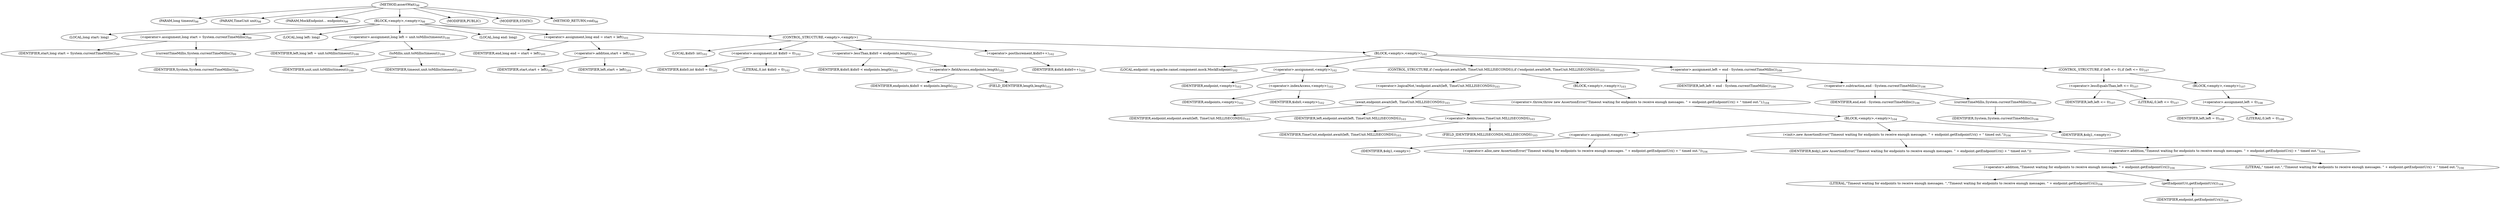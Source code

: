 digraph "assertWait" {  
"259" [label = <(METHOD,assertWait)<SUB>98</SUB>> ]
"260" [label = <(PARAM,long timeout)<SUB>98</SUB>> ]
"261" [label = <(PARAM,TimeUnit unit)<SUB>98</SUB>> ]
"262" [label = <(PARAM,MockEndpoint... endpoints)<SUB>98</SUB>> ]
"263" [label = <(BLOCK,&lt;empty&gt;,&lt;empty&gt;)<SUB>98</SUB>> ]
"264" [label = <(LOCAL,long start: long)> ]
"265" [label = <(&lt;operator&gt;.assignment,long start = System.currentTimeMillis())<SUB>99</SUB>> ]
"266" [label = <(IDENTIFIER,start,long start = System.currentTimeMillis())<SUB>99</SUB>> ]
"267" [label = <(currentTimeMillis,System.currentTimeMillis())<SUB>99</SUB>> ]
"268" [label = <(IDENTIFIER,System,System.currentTimeMillis())<SUB>99</SUB>> ]
"269" [label = <(LOCAL,long left: long)> ]
"270" [label = <(&lt;operator&gt;.assignment,long left = unit.toMillis(timeout))<SUB>100</SUB>> ]
"271" [label = <(IDENTIFIER,left,long left = unit.toMillis(timeout))<SUB>100</SUB>> ]
"272" [label = <(toMillis,unit.toMillis(timeout))<SUB>100</SUB>> ]
"273" [label = <(IDENTIFIER,unit,unit.toMillis(timeout))<SUB>100</SUB>> ]
"274" [label = <(IDENTIFIER,timeout,unit.toMillis(timeout))<SUB>100</SUB>> ]
"275" [label = <(LOCAL,long end: long)> ]
"276" [label = <(&lt;operator&gt;.assignment,long end = start + left)<SUB>101</SUB>> ]
"277" [label = <(IDENTIFIER,end,long end = start + left)<SUB>101</SUB>> ]
"278" [label = <(&lt;operator&gt;.addition,start + left)<SUB>101</SUB>> ]
"279" [label = <(IDENTIFIER,start,start + left)<SUB>101</SUB>> ]
"280" [label = <(IDENTIFIER,left,start + left)<SUB>101</SUB>> ]
"281" [label = <(CONTROL_STRUCTURE,&lt;empty&gt;,&lt;empty&gt;)> ]
"282" [label = <(LOCAL,$idx0: int)<SUB>102</SUB>> ]
"283" [label = <(&lt;operator&gt;.assignment,int $idx0 = 0)<SUB>102</SUB>> ]
"284" [label = <(IDENTIFIER,$idx0,int $idx0 = 0)<SUB>102</SUB>> ]
"285" [label = <(LITERAL,0,int $idx0 = 0)<SUB>102</SUB>> ]
"286" [label = <(&lt;operator&gt;.lessThan,$idx0 &lt; endpoints.length)<SUB>102</SUB>> ]
"287" [label = <(IDENTIFIER,$idx0,$idx0 &lt; endpoints.length)<SUB>102</SUB>> ]
"288" [label = <(&lt;operator&gt;.fieldAccess,endpoints.length)<SUB>102</SUB>> ]
"289" [label = <(IDENTIFIER,endpoints,$idx0 &lt; endpoints.length)<SUB>102</SUB>> ]
"290" [label = <(FIELD_IDENTIFIER,length,length)<SUB>102</SUB>> ]
"291" [label = <(&lt;operator&gt;.postIncrement,$idx0++)<SUB>102</SUB>> ]
"292" [label = <(IDENTIFIER,$idx0,$idx0++)<SUB>102</SUB>> ]
"293" [label = <(BLOCK,&lt;empty&gt;,&lt;empty&gt;)<SUB>102</SUB>> ]
"294" [label = <(LOCAL,endpoint: org.apache.camel.component.mock.MockEndpoint)<SUB>102</SUB>> ]
"295" [label = <(&lt;operator&gt;.assignment,&lt;empty&gt;)<SUB>102</SUB>> ]
"296" [label = <(IDENTIFIER,endpoint,&lt;empty&gt;)<SUB>102</SUB>> ]
"297" [label = <(&lt;operator&gt;.indexAccess,&lt;empty&gt;)<SUB>102</SUB>> ]
"298" [label = <(IDENTIFIER,endpoints,&lt;empty&gt;)<SUB>102</SUB>> ]
"299" [label = <(IDENTIFIER,$idx0,&lt;empty&gt;)<SUB>102</SUB>> ]
"300" [label = <(CONTROL_STRUCTURE,if (!endpoint.await(left, TimeUnit.MILLISECONDS)),if (!endpoint.await(left, TimeUnit.MILLISECONDS)))<SUB>103</SUB>> ]
"301" [label = <(&lt;operator&gt;.logicalNot,!endpoint.await(left, TimeUnit.MILLISECONDS))<SUB>103</SUB>> ]
"302" [label = <(await,endpoint.await(left, TimeUnit.MILLISECONDS))<SUB>103</SUB>> ]
"303" [label = <(IDENTIFIER,endpoint,endpoint.await(left, TimeUnit.MILLISECONDS))<SUB>103</SUB>> ]
"304" [label = <(IDENTIFIER,left,endpoint.await(left, TimeUnit.MILLISECONDS))<SUB>103</SUB>> ]
"305" [label = <(&lt;operator&gt;.fieldAccess,TimeUnit.MILLISECONDS)<SUB>103</SUB>> ]
"306" [label = <(IDENTIFIER,TimeUnit,endpoint.await(left, TimeUnit.MILLISECONDS))<SUB>103</SUB>> ]
"307" [label = <(FIELD_IDENTIFIER,MILLISECONDS,MILLISECONDS)<SUB>103</SUB>> ]
"308" [label = <(BLOCK,&lt;empty&gt;,&lt;empty&gt;)<SUB>103</SUB>> ]
"309" [label = <(&lt;operator&gt;.throw,throw new AssertionError(&quot;Timeout waiting for endpoints to receive enough messages. &quot; + endpoint.getEndpointUri() + &quot; timed out.&quot;);)<SUB>104</SUB>> ]
"310" [label = <(BLOCK,&lt;empty&gt;,&lt;empty&gt;)<SUB>104</SUB>> ]
"311" [label = <(&lt;operator&gt;.assignment,&lt;empty&gt;)> ]
"312" [label = <(IDENTIFIER,$obj1,&lt;empty&gt;)> ]
"313" [label = <(&lt;operator&gt;.alloc,new AssertionError(&quot;Timeout waiting for endpoints to receive enough messages. &quot; + endpoint.getEndpointUri() + &quot; timed out.&quot;))<SUB>104</SUB>> ]
"314" [label = <(&lt;init&gt;,new AssertionError(&quot;Timeout waiting for endpoints to receive enough messages. &quot; + endpoint.getEndpointUri() + &quot; timed out.&quot;))<SUB>104</SUB>> ]
"315" [label = <(IDENTIFIER,$obj1,new AssertionError(&quot;Timeout waiting for endpoints to receive enough messages. &quot; + endpoint.getEndpointUri() + &quot; timed out.&quot;))> ]
"316" [label = <(&lt;operator&gt;.addition,&quot;Timeout waiting for endpoints to receive enough messages. &quot; + endpoint.getEndpointUri() + &quot; timed out.&quot;)<SUB>104</SUB>> ]
"317" [label = <(&lt;operator&gt;.addition,&quot;Timeout waiting for endpoints to receive enough messages. &quot; + endpoint.getEndpointUri())<SUB>104</SUB>> ]
"318" [label = <(LITERAL,&quot;Timeout waiting for endpoints to receive enough messages. &quot;,&quot;Timeout waiting for endpoints to receive enough messages. &quot; + endpoint.getEndpointUri())<SUB>104</SUB>> ]
"319" [label = <(getEndpointUri,getEndpointUri())<SUB>104</SUB>> ]
"320" [label = <(IDENTIFIER,endpoint,getEndpointUri())<SUB>104</SUB>> ]
"321" [label = <(LITERAL,&quot; timed out.&quot;,&quot;Timeout waiting for endpoints to receive enough messages. &quot; + endpoint.getEndpointUri() + &quot; timed out.&quot;)<SUB>104</SUB>> ]
"322" [label = <(IDENTIFIER,$obj1,&lt;empty&gt;)> ]
"323" [label = <(&lt;operator&gt;.assignment,left = end - System.currentTimeMillis())<SUB>106</SUB>> ]
"324" [label = <(IDENTIFIER,left,left = end - System.currentTimeMillis())<SUB>106</SUB>> ]
"325" [label = <(&lt;operator&gt;.subtraction,end - System.currentTimeMillis())<SUB>106</SUB>> ]
"326" [label = <(IDENTIFIER,end,end - System.currentTimeMillis())<SUB>106</SUB>> ]
"327" [label = <(currentTimeMillis,System.currentTimeMillis())<SUB>106</SUB>> ]
"328" [label = <(IDENTIFIER,System,System.currentTimeMillis())<SUB>106</SUB>> ]
"329" [label = <(CONTROL_STRUCTURE,if (left &lt;= 0),if (left &lt;= 0))<SUB>107</SUB>> ]
"330" [label = <(&lt;operator&gt;.lessEqualsThan,left &lt;= 0)<SUB>107</SUB>> ]
"331" [label = <(IDENTIFIER,left,left &lt;= 0)<SUB>107</SUB>> ]
"332" [label = <(LITERAL,0,left &lt;= 0)<SUB>107</SUB>> ]
"333" [label = <(BLOCK,&lt;empty&gt;,&lt;empty&gt;)<SUB>107</SUB>> ]
"334" [label = <(&lt;operator&gt;.assignment,left = 0)<SUB>108</SUB>> ]
"335" [label = <(IDENTIFIER,left,left = 0)<SUB>108</SUB>> ]
"336" [label = <(LITERAL,0,left = 0)<SUB>108</SUB>> ]
"337" [label = <(MODIFIER,PUBLIC)> ]
"338" [label = <(MODIFIER,STATIC)> ]
"339" [label = <(METHOD_RETURN,void)<SUB>98</SUB>> ]
  "259" -> "260" 
  "259" -> "261" 
  "259" -> "262" 
  "259" -> "263" 
  "259" -> "337" 
  "259" -> "338" 
  "259" -> "339" 
  "263" -> "264" 
  "263" -> "265" 
  "263" -> "269" 
  "263" -> "270" 
  "263" -> "275" 
  "263" -> "276" 
  "263" -> "281" 
  "265" -> "266" 
  "265" -> "267" 
  "267" -> "268" 
  "270" -> "271" 
  "270" -> "272" 
  "272" -> "273" 
  "272" -> "274" 
  "276" -> "277" 
  "276" -> "278" 
  "278" -> "279" 
  "278" -> "280" 
  "281" -> "282" 
  "281" -> "283" 
  "281" -> "286" 
  "281" -> "291" 
  "281" -> "293" 
  "283" -> "284" 
  "283" -> "285" 
  "286" -> "287" 
  "286" -> "288" 
  "288" -> "289" 
  "288" -> "290" 
  "291" -> "292" 
  "293" -> "294" 
  "293" -> "295" 
  "293" -> "300" 
  "293" -> "323" 
  "293" -> "329" 
  "295" -> "296" 
  "295" -> "297" 
  "297" -> "298" 
  "297" -> "299" 
  "300" -> "301" 
  "300" -> "308" 
  "301" -> "302" 
  "302" -> "303" 
  "302" -> "304" 
  "302" -> "305" 
  "305" -> "306" 
  "305" -> "307" 
  "308" -> "309" 
  "309" -> "310" 
  "310" -> "311" 
  "310" -> "314" 
  "310" -> "322" 
  "311" -> "312" 
  "311" -> "313" 
  "314" -> "315" 
  "314" -> "316" 
  "316" -> "317" 
  "316" -> "321" 
  "317" -> "318" 
  "317" -> "319" 
  "319" -> "320" 
  "323" -> "324" 
  "323" -> "325" 
  "325" -> "326" 
  "325" -> "327" 
  "327" -> "328" 
  "329" -> "330" 
  "329" -> "333" 
  "330" -> "331" 
  "330" -> "332" 
  "333" -> "334" 
  "334" -> "335" 
  "334" -> "336" 
}
